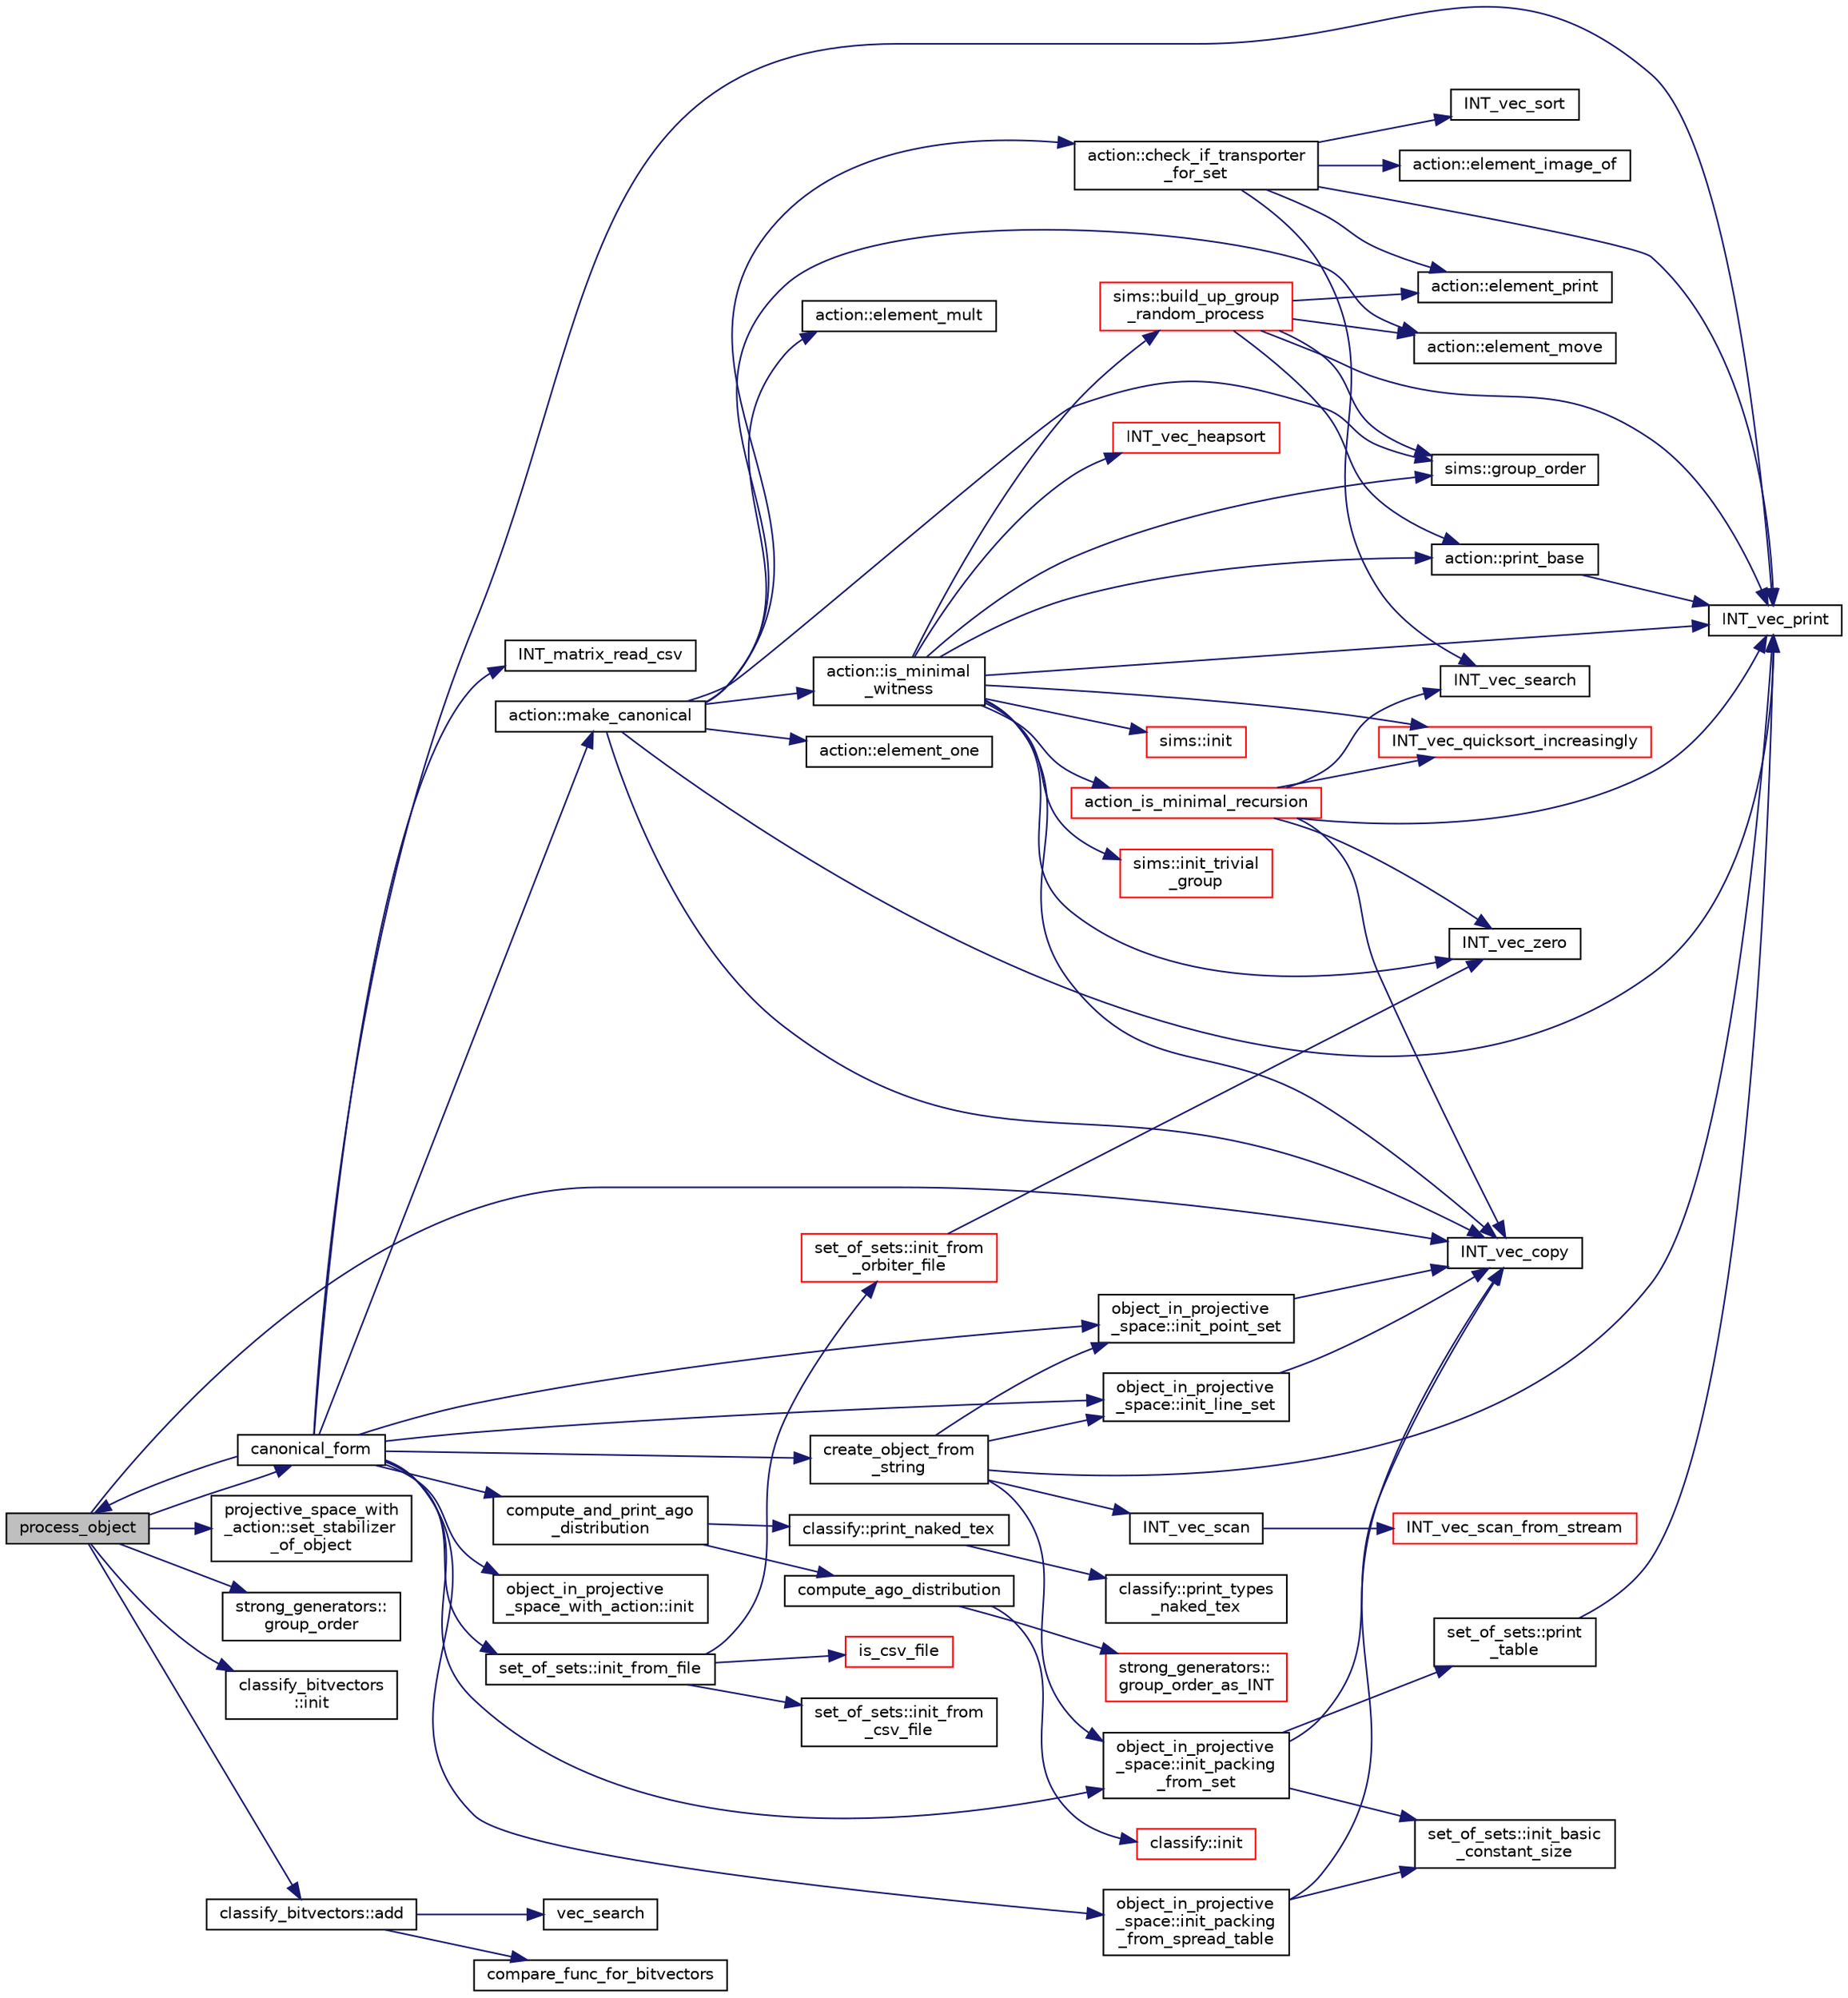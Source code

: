 digraph "process_object"
{
  edge [fontname="Helvetica",fontsize="10",labelfontname="Helvetica",labelfontsize="10"];
  node [fontname="Helvetica",fontsize="10",shape=record];
  rankdir="LR";
  Node667 [label="process_object",height=0.2,width=0.4,color="black", fillcolor="grey75", style="filled", fontcolor="black"];
  Node667 -> Node668 [color="midnightblue",fontsize="10",style="solid",fontname="Helvetica"];
  Node668 [label="canonical_form",height=0.2,width=0.4,color="black", fillcolor="white", style="filled",URL="$d0/de6/projective__space__main_8_c.html#a5f0f6b71cd402c5b41240c420e533e60"];
  Node668 -> Node669 [color="midnightblue",fontsize="10",style="solid",fontname="Helvetica"];
  Node669 [label="create_object_from\l_string",height=0.2,width=0.4,color="black", fillcolor="white", style="filled",URL="$d0/de6/projective__space__main_8_c.html#a8f63b5bf071061de5cbb1e4d00d0518b"];
  Node669 -> Node670 [color="midnightblue",fontsize="10",style="solid",fontname="Helvetica"];
  Node670 [label="INT_vec_scan",height=0.2,width=0.4,color="black", fillcolor="white", style="filled",URL="$d5/db4/io__and__os_8h.html#a9aa706d3f0c3bb83182eed9ab9747582"];
  Node670 -> Node671 [color="midnightblue",fontsize="10",style="solid",fontname="Helvetica"];
  Node671 [label="INT_vec_scan_from_stream",height=0.2,width=0.4,color="red", fillcolor="white", style="filled",URL="$d4/d74/util_8_c.html#a7dc639ea3d5da900adb978c9322353a7"];
  Node669 -> Node674 [color="midnightblue",fontsize="10",style="solid",fontname="Helvetica"];
  Node674 [label="INT_vec_print",height=0.2,width=0.4,color="black", fillcolor="white", style="filled",URL="$df/dbf/sajeeb_8_c.html#a79a5901af0b47dd0d694109543c027fe"];
  Node669 -> Node675 [color="midnightblue",fontsize="10",style="solid",fontname="Helvetica"];
  Node675 [label="object_in_projective\l_space::init_point_set",height=0.2,width=0.4,color="black", fillcolor="white", style="filled",URL="$d7/d08/classobject__in__projective__space.html#ae06b87acb715d13efec5f6dcea0908ca"];
  Node675 -> Node676 [color="midnightblue",fontsize="10",style="solid",fontname="Helvetica"];
  Node676 [label="INT_vec_copy",height=0.2,width=0.4,color="black", fillcolor="white", style="filled",URL="$df/dbf/sajeeb_8_c.html#ac2d875e27e009af6ec04d17254d11075"];
  Node669 -> Node677 [color="midnightblue",fontsize="10",style="solid",fontname="Helvetica"];
  Node677 [label="object_in_projective\l_space::init_line_set",height=0.2,width=0.4,color="black", fillcolor="white", style="filled",URL="$d7/d08/classobject__in__projective__space.html#a910badf3915797f5a3c57e981231bed2"];
  Node677 -> Node676 [color="midnightblue",fontsize="10",style="solid",fontname="Helvetica"];
  Node669 -> Node678 [color="midnightblue",fontsize="10",style="solid",fontname="Helvetica"];
  Node678 [label="object_in_projective\l_space::init_packing\l_from_set",height=0.2,width=0.4,color="black", fillcolor="white", style="filled",URL="$d7/d08/classobject__in__projective__space.html#a085f606728855cecf404108ed051bec7"];
  Node678 -> Node679 [color="midnightblue",fontsize="10",style="solid",fontname="Helvetica"];
  Node679 [label="set_of_sets::init_basic\l_constant_size",height=0.2,width=0.4,color="black", fillcolor="white", style="filled",URL="$da/dd6/classset__of__sets.html#a3d2bcfc5db1101cef8d5d436cca51182"];
  Node678 -> Node676 [color="midnightblue",fontsize="10",style="solid",fontname="Helvetica"];
  Node678 -> Node680 [color="midnightblue",fontsize="10",style="solid",fontname="Helvetica"];
  Node680 [label="set_of_sets::print\l_table",height=0.2,width=0.4,color="black", fillcolor="white", style="filled",URL="$da/dd6/classset__of__sets.html#a5439014d55aa760a4313ff7307fed5a6"];
  Node680 -> Node674 [color="midnightblue",fontsize="10",style="solid",fontname="Helvetica"];
  Node668 -> Node681 [color="midnightblue",fontsize="10",style="solid",fontname="Helvetica"];
  Node681 [label="action::make_canonical",height=0.2,width=0.4,color="black", fillcolor="white", style="filled",URL="$d2/d86/classaction.html#ae20ff0b8d092d2eddf9b661fb8821fd2"];
  Node681 -> Node674 [color="midnightblue",fontsize="10",style="solid",fontname="Helvetica"];
  Node681 -> Node682 [color="midnightblue",fontsize="10",style="solid",fontname="Helvetica"];
  Node682 [label="sims::group_order",height=0.2,width=0.4,color="black", fillcolor="white", style="filled",URL="$d9/df3/classsims.html#aa442445175656570fa35febbe790efad"];
  Node681 -> Node676 [color="midnightblue",fontsize="10",style="solid",fontname="Helvetica"];
  Node681 -> Node683 [color="midnightblue",fontsize="10",style="solid",fontname="Helvetica"];
  Node683 [label="action::element_one",height=0.2,width=0.4,color="black", fillcolor="white", style="filled",URL="$d2/d86/classaction.html#a780a105daf04d6d1fe7e2f63b3c88e3b"];
  Node681 -> Node684 [color="midnightblue",fontsize="10",style="solid",fontname="Helvetica"];
  Node684 [label="action::is_minimal\l_witness",height=0.2,width=0.4,color="black", fillcolor="white", style="filled",URL="$d2/d86/classaction.html#aabf5ea4227f124eac2badc5d5225e220"];
  Node684 -> Node674 [color="midnightblue",fontsize="10",style="solid",fontname="Helvetica"];
  Node684 -> Node685 [color="midnightblue",fontsize="10",style="solid",fontname="Helvetica"];
  Node685 [label="action::print_base",height=0.2,width=0.4,color="black", fillcolor="white", style="filled",URL="$d2/d86/classaction.html#a6ac1c35b58155659d22359820a3ae18a"];
  Node685 -> Node674 [color="midnightblue",fontsize="10",style="solid",fontname="Helvetica"];
  Node684 -> Node676 [color="midnightblue",fontsize="10",style="solid",fontname="Helvetica"];
  Node684 -> Node686 [color="midnightblue",fontsize="10",style="solid",fontname="Helvetica"];
  Node686 [label="INT_vec_quicksort_increasingly",height=0.2,width=0.4,color="red", fillcolor="white", style="filled",URL="$d5/de2/foundations_2data__structures_2data__structures_8h.html#a31ccee746bc644f58816c67bc3a0e237"];
  Node684 -> Node689 [color="midnightblue",fontsize="10",style="solid",fontname="Helvetica"];
  Node689 [label="INT_vec_zero",height=0.2,width=0.4,color="black", fillcolor="white", style="filled",URL="$df/dbf/sajeeb_8_c.html#aa8c9c7977203577026080f546fe4980f"];
  Node684 -> Node690 [color="midnightblue",fontsize="10",style="solid",fontname="Helvetica"];
  Node690 [label="action_is_minimal_recursion",height=0.2,width=0.4,color="red", fillcolor="white", style="filled",URL="$d8/d9e/backtrack_8_c.html#a424c8d4e6a3d42ba176e2deec17dda30"];
  Node690 -> Node674 [color="midnightblue",fontsize="10",style="solid",fontname="Helvetica"];
  Node690 -> Node693 [color="midnightblue",fontsize="10",style="solid",fontname="Helvetica"];
  Node693 [label="INT_vec_search",height=0.2,width=0.4,color="black", fillcolor="white", style="filled",URL="$d5/de2/foundations_2data__structures_2data__structures_8h.html#ad103ef2316a1f671bdb68fd9cd9ba945"];
  Node690 -> Node686 [color="midnightblue",fontsize="10",style="solid",fontname="Helvetica"];
  Node690 -> Node676 [color="midnightblue",fontsize="10",style="solid",fontname="Helvetica"];
  Node690 -> Node689 [color="midnightblue",fontsize="10",style="solid",fontname="Helvetica"];
  Node684 -> Node694 [color="midnightblue",fontsize="10",style="solid",fontname="Helvetica"];
  Node694 [label="INT_vec_heapsort",height=0.2,width=0.4,color="red", fillcolor="white", style="filled",URL="$d5/de2/foundations_2data__structures_2data__structures_8h.html#a3590ad9987f801fbfc94634300182f39"];
  Node684 -> Node682 [color="midnightblue",fontsize="10",style="solid",fontname="Helvetica"];
  Node684 -> Node698 [color="midnightblue",fontsize="10",style="solid",fontname="Helvetica"];
  Node698 [label="sims::init",height=0.2,width=0.4,color="red", fillcolor="white", style="filled",URL="$d9/df3/classsims.html#a02eb61ed14f75cfe4dc0770142c1bff0"];
  Node684 -> Node704 [color="midnightblue",fontsize="10",style="solid",fontname="Helvetica"];
  Node704 [label="sims::init_trivial\l_group",height=0.2,width=0.4,color="red", fillcolor="white", style="filled",URL="$d9/df3/classsims.html#a6a55a0a4e5124654f999933fd635334a"];
  Node684 -> Node709 [color="midnightblue",fontsize="10",style="solid",fontname="Helvetica"];
  Node709 [label="sims::build_up_group\l_random_process",height=0.2,width=0.4,color="red", fillcolor="white", style="filled",URL="$d9/df3/classsims.html#afde54d656304b5a92459615f2690ea64"];
  Node709 -> Node682 [color="midnightblue",fontsize="10",style="solid",fontname="Helvetica"];
  Node709 -> Node685 [color="midnightblue",fontsize="10",style="solid",fontname="Helvetica"];
  Node709 -> Node725 [color="midnightblue",fontsize="10",style="solid",fontname="Helvetica"];
  Node725 [label="action::element_move",height=0.2,width=0.4,color="black", fillcolor="white", style="filled",URL="$d2/d86/classaction.html#a550947491bbb534d3d7951f50198a874"];
  Node709 -> Node674 [color="midnightblue",fontsize="10",style="solid",fontname="Helvetica"];
  Node709 -> Node730 [color="midnightblue",fontsize="10",style="solid",fontname="Helvetica"];
  Node730 [label="action::element_print",height=0.2,width=0.4,color="black", fillcolor="white", style="filled",URL="$d2/d86/classaction.html#ae38c3ef3c1125213733d63c6fc3c40cd"];
  Node681 -> Node724 [color="midnightblue",fontsize="10",style="solid",fontname="Helvetica"];
  Node724 [label="action::element_mult",height=0.2,width=0.4,color="black", fillcolor="white", style="filled",URL="$d2/d86/classaction.html#ae9e36b2cae1f0f7bd7144097fa9a34b3"];
  Node681 -> Node725 [color="midnightblue",fontsize="10",style="solid",fontname="Helvetica"];
  Node681 -> Node771 [color="midnightblue",fontsize="10",style="solid",fontname="Helvetica"];
  Node771 [label="action::check_if_transporter\l_for_set",height=0.2,width=0.4,color="black", fillcolor="white", style="filled",URL="$d2/d86/classaction.html#a84f3aaa00cbc09fb93f131b16d1fd290"];
  Node771 -> Node674 [color="midnightblue",fontsize="10",style="solid",fontname="Helvetica"];
  Node771 -> Node730 [color="midnightblue",fontsize="10",style="solid",fontname="Helvetica"];
  Node771 -> Node772 [color="midnightblue",fontsize="10",style="solid",fontname="Helvetica"];
  Node772 [label="INT_vec_sort",height=0.2,width=0.4,color="black", fillcolor="white", style="filled",URL="$d5/de2/foundations_2data__structures_2data__structures_8h.html#a877cf6c0867f8a8e7c199476e640eca5"];
  Node771 -> Node726 [color="midnightblue",fontsize="10",style="solid",fontname="Helvetica"];
  Node726 [label="action::element_image_of",height=0.2,width=0.4,color="black", fillcolor="white", style="filled",URL="$d2/d86/classaction.html#ae09559d4537a048fc860f8a74a31393d"];
  Node771 -> Node693 [color="midnightblue",fontsize="10",style="solid",fontname="Helvetica"];
  Node668 -> Node667 [color="midnightblue",fontsize="10",style="solid",fontname="Helvetica"];
  Node668 -> Node773 [color="midnightblue",fontsize="10",style="solid",fontname="Helvetica"];
  Node773 [label="object_in_projective\l_space_with_action::init",height=0.2,width=0.4,color="black", fillcolor="white", style="filled",URL="$d5/d35/classobject__in__projective__space__with__action.html#af4fa723123784e6b61c8b8aa3151a5ed"];
  Node668 -> Node774 [color="midnightblue",fontsize="10",style="solid",fontname="Helvetica"];
  Node774 [label="compute_and_print_ago\l_distribution",height=0.2,width=0.4,color="black", fillcolor="white", style="filled",URL="$d0/de6/projective__space__main_8_c.html#abc36e14ed82bd09be516755b5b717d68"];
  Node774 -> Node775 [color="midnightblue",fontsize="10",style="solid",fontname="Helvetica"];
  Node775 [label="compute_ago_distribution",height=0.2,width=0.4,color="black", fillcolor="white", style="filled",URL="$d0/de6/projective__space__main_8_c.html#a63c9db9ca280b83f386e3dea5f30fa98"];
  Node775 -> Node776 [color="midnightblue",fontsize="10",style="solid",fontname="Helvetica"];
  Node776 [label="strong_generators::\lgroup_order_as_INT",height=0.2,width=0.4,color="red", fillcolor="white", style="filled",URL="$dc/d09/classstrong__generators.html#affe9b7cbb7c05b58545303065a26a2cc"];
  Node775 -> Node777 [color="midnightblue",fontsize="10",style="solid",fontname="Helvetica"];
  Node777 [label="classify::init",height=0.2,width=0.4,color="red", fillcolor="white", style="filled",URL="$d9/d43/classclassify.html#afc24c64267d646d1f83ea39a7c66bde3"];
  Node774 -> Node789 [color="midnightblue",fontsize="10",style="solid",fontname="Helvetica"];
  Node789 [label="classify::print_naked_tex",height=0.2,width=0.4,color="black", fillcolor="white", style="filled",URL="$d9/d43/classclassify.html#ad01a54dbdaa22d7a7c8e952850dcc3be"];
  Node789 -> Node790 [color="midnightblue",fontsize="10",style="solid",fontname="Helvetica"];
  Node790 [label="classify::print_types\l_naked_tex",height=0.2,width=0.4,color="black", fillcolor="white", style="filled",URL="$d9/d43/classclassify.html#a36a3de15470d458d85e524ef94e8a826"];
  Node668 -> Node791 [color="midnightblue",fontsize="10",style="solid",fontname="Helvetica"];
  Node791 [label="set_of_sets::init_from_file",height=0.2,width=0.4,color="black", fillcolor="white", style="filled",URL="$da/dd6/classset__of__sets.html#af1a1e4d1f577a86ff3a89b70d0f08f16"];
  Node791 -> Node792 [color="midnightblue",fontsize="10",style="solid",fontname="Helvetica"];
  Node792 [label="is_csv_file",height=0.2,width=0.4,color="red", fillcolor="white", style="filled",URL="$d5/db4/io__and__os_8h.html#ae292ebebfa911bb30a0cd3964371bb7b"];
  Node791 -> Node794 [color="midnightblue",fontsize="10",style="solid",fontname="Helvetica"];
  Node794 [label="set_of_sets::init_from\l_csv_file",height=0.2,width=0.4,color="black", fillcolor="white", style="filled",URL="$da/dd6/classset__of__sets.html#ad8d229458a678f6e39a65c478d3d3bda"];
  Node791 -> Node795 [color="midnightblue",fontsize="10",style="solid",fontname="Helvetica"];
  Node795 [label="set_of_sets::init_from\l_orbiter_file",height=0.2,width=0.4,color="red", fillcolor="white", style="filled",URL="$da/dd6/classset__of__sets.html#a0659335f54a3b9109b4986483b53470b"];
  Node795 -> Node689 [color="midnightblue",fontsize="10",style="solid",fontname="Helvetica"];
  Node668 -> Node801 [color="midnightblue",fontsize="10",style="solid",fontname="Helvetica"];
  Node801 [label="INT_matrix_read_csv",height=0.2,width=0.4,color="black", fillcolor="white", style="filled",URL="$d5/db4/io__and__os_8h.html#aac568740f8144e9f3aa010add972f552"];
  Node668 -> Node674 [color="midnightblue",fontsize="10",style="solid",fontname="Helvetica"];
  Node668 -> Node675 [color="midnightblue",fontsize="10",style="solid",fontname="Helvetica"];
  Node668 -> Node677 [color="midnightblue",fontsize="10",style="solid",fontname="Helvetica"];
  Node668 -> Node678 [color="midnightblue",fontsize="10",style="solid",fontname="Helvetica"];
  Node668 -> Node802 [color="midnightblue",fontsize="10",style="solid",fontname="Helvetica"];
  Node802 [label="object_in_projective\l_space::init_packing\l_from_spread_table",height=0.2,width=0.4,color="black", fillcolor="white", style="filled",URL="$d7/d08/classobject__in__projective__space.html#a452481c9f1426dcca8b15b505f14ac6b"];
  Node802 -> Node679 [color="midnightblue",fontsize="10",style="solid",fontname="Helvetica"];
  Node802 -> Node676 [color="midnightblue",fontsize="10",style="solid",fontname="Helvetica"];
  Node667 -> Node803 [color="midnightblue",fontsize="10",style="solid",fontname="Helvetica"];
  Node803 [label="projective_space_with\l_action::set_stabilizer\l_of_object",height=0.2,width=0.4,color="black", fillcolor="white", style="filled",URL="$d5/d37/classprojective__space__with__action.html#afe03a07856b7e7f99c806fcd00c75efe"];
  Node667 -> Node804 [color="midnightblue",fontsize="10",style="solid",fontname="Helvetica"];
  Node804 [label="strong_generators::\lgroup_order",height=0.2,width=0.4,color="black", fillcolor="white", style="filled",URL="$dc/d09/classstrong__generators.html#a91f453c2bfd6502b96f4b4eed16beb20"];
  Node667 -> Node676 [color="midnightblue",fontsize="10",style="solid",fontname="Helvetica"];
  Node667 -> Node805 [color="midnightblue",fontsize="10",style="solid",fontname="Helvetica"];
  Node805 [label="classify_bitvectors\l::init",height=0.2,width=0.4,color="black", fillcolor="white", style="filled",URL="$dd/d16/classclassify__bitvectors.html#aaae32847cc6f4de57361bf9a1eaa073f"];
  Node667 -> Node806 [color="midnightblue",fontsize="10",style="solid",fontname="Helvetica"];
  Node806 [label="classify_bitvectors::add",height=0.2,width=0.4,color="black", fillcolor="white", style="filled",URL="$dd/d16/classclassify__bitvectors.html#ade2600c6a1b57b9478cf3323fbd44de7"];
  Node806 -> Node807 [color="midnightblue",fontsize="10",style="solid",fontname="Helvetica"];
  Node807 [label="vec_search",height=0.2,width=0.4,color="black", fillcolor="white", style="filled",URL="$d5/de2/foundations_2data__structures_2data__structures_8h.html#a2d4becb500cd39649c49f94188b31bc5"];
  Node806 -> Node808 [color="midnightblue",fontsize="10",style="solid",fontname="Helvetica"];
  Node808 [label="compare_func_for_bitvectors",height=0.2,width=0.4,color="black", fillcolor="white", style="filled",URL="$df/da6/classify__bitvectors_8_c.html#a51966579054147446409afc5047e3009"];
}
